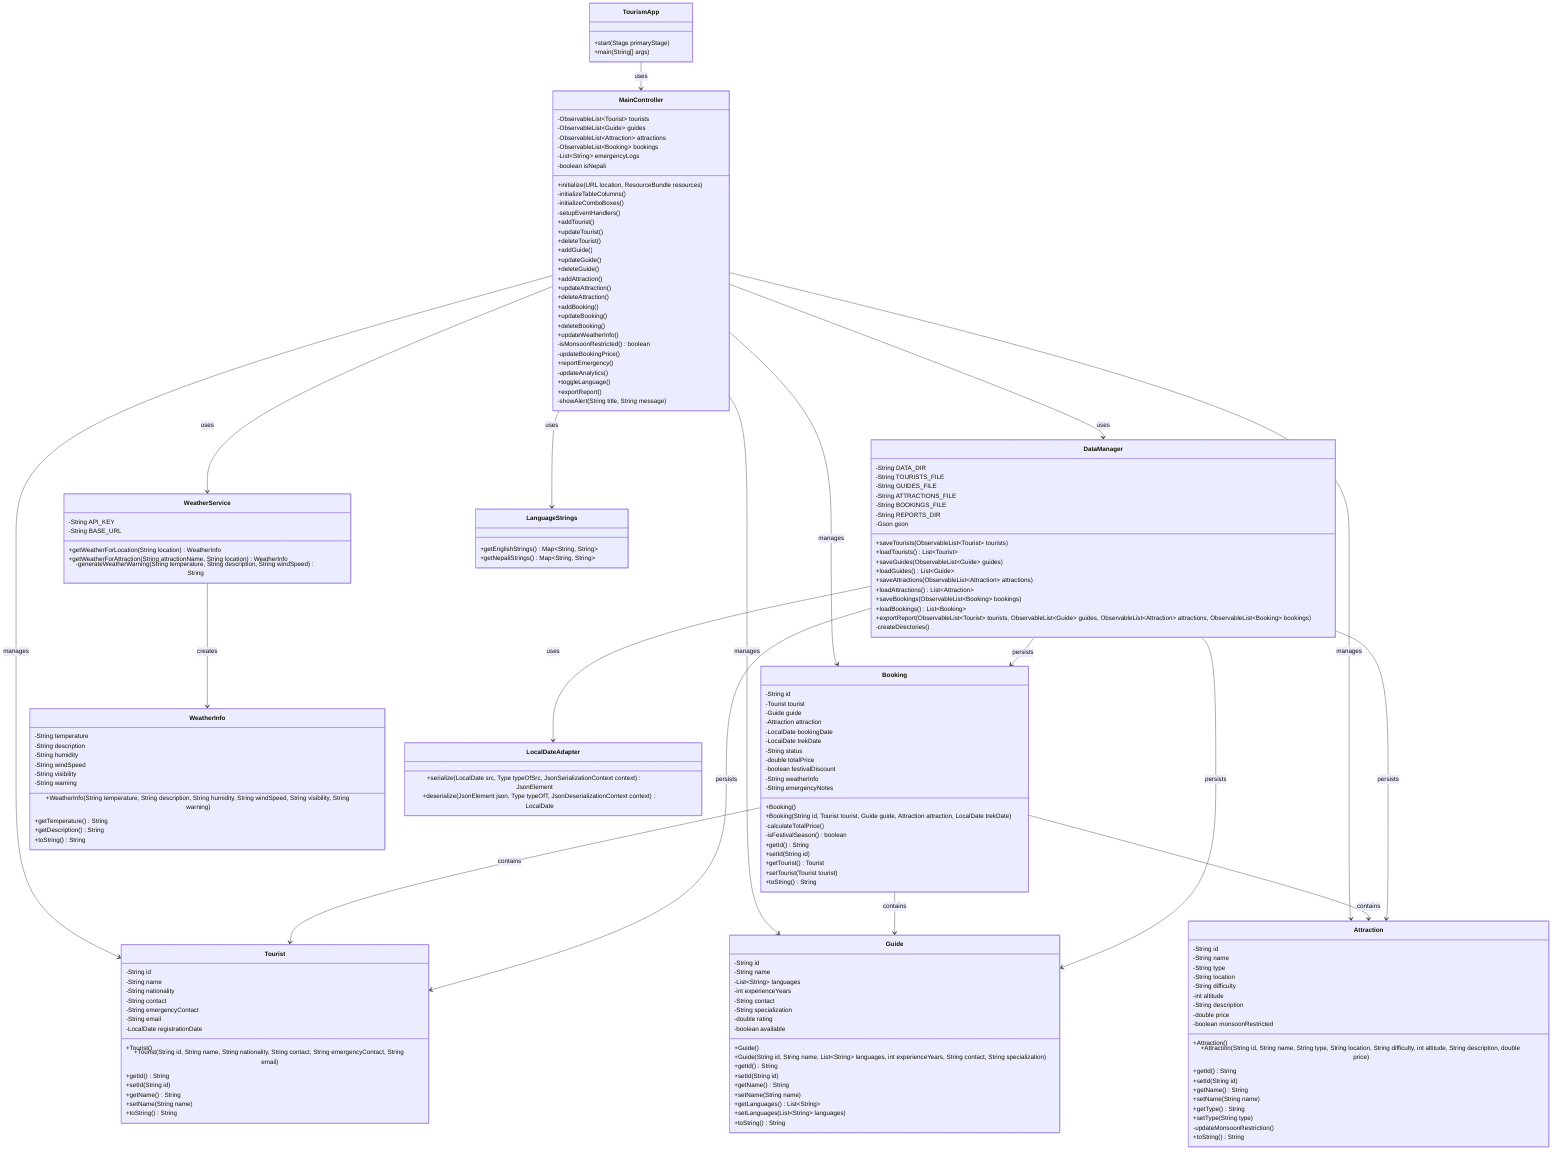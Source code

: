 classDiagram
    %% Main Application
    class TourismApp {
        +start(Stage primaryStage)
        +main(String[] args)
    }

    %% Model Classes
    class Tourist {
        -String id
        -String name
        -String nationality
        -String contact
        -String emergencyContact
        -String email
        -LocalDate registrationDate
        +Tourist()
        +Tourist(String id, String name, String nationality, String contact, String emergencyContact, String email)
        +getId() String
        +setId(String id)
        +getName() String
        +setName(String name)
        +toString() String
    }

    class Guide {
        -String id
        -String name
        -List~String~ languages
        -int experienceYears
        -String contact
        -String specialization
        -double rating
        -boolean available
        +Guide()
        +Guide(String id, String name, List~String~ languages, int experienceYears, String contact, String specialization)
        +getId() String
        +setId(String id)
        +getName() String
        +setName(String name)
        +getLanguages() List~String~
        +setLanguages(List~String~ languages)
        +toString() String
    }

    class Attraction {
        -String id
        -String name
        -String type
        -String location
        -String difficulty
        -int altitude
        -String description
        -double price
        -boolean monsoonRestricted
        +Attraction()
        +Attraction(String id, String name, String type, String location, String difficulty, int altitude, String description, double price)
        +getId() String
        +setId(String id)
        +getName() String
        +setName(String name)
        +getType() String
        +setType(String type)
        -updateMonsoonRestriction()
        +toString() String
    }

    class Booking {
        -String id
        -Tourist tourist
        -Guide guide
        -Attraction attraction
        -LocalDate bookingDate
        -LocalDate trekDate
        -String status
        -double totalPrice
        -boolean festivalDiscount
        -String weatherInfo
        -String emergencyNotes
        +Booking()
        +Booking(String id, Tourist tourist, Guide guide, Attraction attraction, LocalDate trekDate)
        -calculateTotalPrice()
        -isFestivalSeason() boolean
        +getId() String
        +setId(String id)
        +getTourist() Tourist
        +setTourist(Tourist tourist)
        +toString() String
    }

    %% Controller
    class MainController {
        -ObservableList~Tourist~ tourists
        -ObservableList~Guide~ guides
        -ObservableList~Attraction~ attractions
        -ObservableList~Booking~ bookings
        -List~String~ emergencyLogs
        -boolean isNepali
        +initialize(URL location, ResourceBundle resources)
        -initializeTableColumns()
        -initializeComboBoxes()
        -setupEventHandlers()
        +addTourist()
        +updateTourist()
        +deleteTourist()
        +addGuide()
        +updateGuide()
        +deleteGuide()
        +addAttraction()
        +updateAttraction()
        +deleteAttraction()
        +addBooking()
        +updateBooking()
        +deleteBooking()
        +updateWeatherInfo()
        -isMonsoonRestricted() boolean
        -updateBookingPrice()
        +reportEmergency()
        -updateAnalytics()
        +toggleLanguage()
        +exportReport()
        -showAlert(String title, String message)
    }

    %% Service Classes
    class WeatherService {
        -String API_KEY
        -String BASE_URL
        +getWeatherForLocation(String location) WeatherInfo
        +getWeatherForAttraction(String attractionName, String location) WeatherInfo
        -generateWeatherWarning(String temperature, String description, String windSpeed) String
    }

    class WeatherInfo {
        -String temperature
        -String description
        -String humidity
        -String windSpeed
        -String visibility
        -String warning
        +WeatherInfo(String temperature, String description, String humidity, String windSpeed, String visibility, String warning)
        +getTemperature() String
        +getDescription() String
        +toString() String
    }

    %% Utility Classes
    class DataManager {
        -String DATA_DIR
        -String TOURISTS_FILE
        -String GUIDES_FILE
        -String ATTRACTIONS_FILE
        -String BOOKINGS_FILE
        -String REPORTS_DIR
        -Gson gson
        +saveTourists(ObservableList~Tourist~ tourists)
        +loadTourists() List~Tourist~
        +saveGuides(ObservableList~Guide~ guides)
        +loadGuides() List~Guide~
        +saveAttractions(ObservableList~Attraction~ attractions)
        +loadAttractions() List~Attraction~
        +saveBookings(ObservableList~Booking~ bookings)
        +loadBookings() List~Booking~
        +exportReport(ObservableList~Tourist~ tourists, ObservableList~Guide~ guides, ObservableList~Attraction~ attractions, ObservableList~Booking~ bookings)
        -createDirectories()
    }

    class LocalDateAdapter {
        +serialize(LocalDate src, Type typeOfSrc, JsonSerializationContext context) JsonElement
        +deserialize(JsonElement json, Type typeOfT, JsonDeserializationContext context) LocalDate
    }

    class LanguageStrings {
        +getEnglishStrings() Map~String, String~
        +getNepaliStrings() Map~String, String~
    }

    %% Relationships
    TourismApp --> MainController : uses
    MainController --> Tourist : manages
    MainController --> Guide : manages
    MainController --> Attraction : manages
    MainController --> Booking : manages
    MainController --> WeatherService : uses
    MainController --> DataManager : uses
    
    Booking --> Tourist : contains
    Booking --> Guide : contains
    Booking --> Attraction : contains
    
    WeatherService --> WeatherInfo : creates
    DataManager --> LocalDateAdapter : uses
    DataManager --> Tourist : persists
    DataManager --> Guide : persists
    DataManager --> Attraction : persists
    DataManager --> Booking : persists
    
    MainController --> LanguageStrings : uses